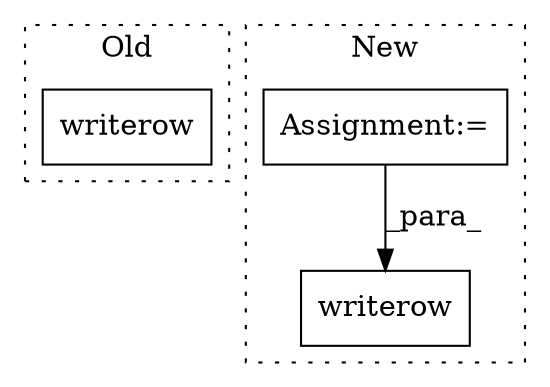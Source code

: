 digraph G {
subgraph cluster0 {
1 [label="writerow" a="32" s="3084,3197" l="16,2" shape="box"];
label = "Old";
style="dotted";
}
subgraph cluster1 {
2 [label="writerow" a="32" s="5511,5526" l="9,1" shape="box"];
3 [label="Assignment:=" a="7" s="4818" l="8" shape="box"];
label = "New";
style="dotted";
}
3 -> 2 [label="_para_"];
}